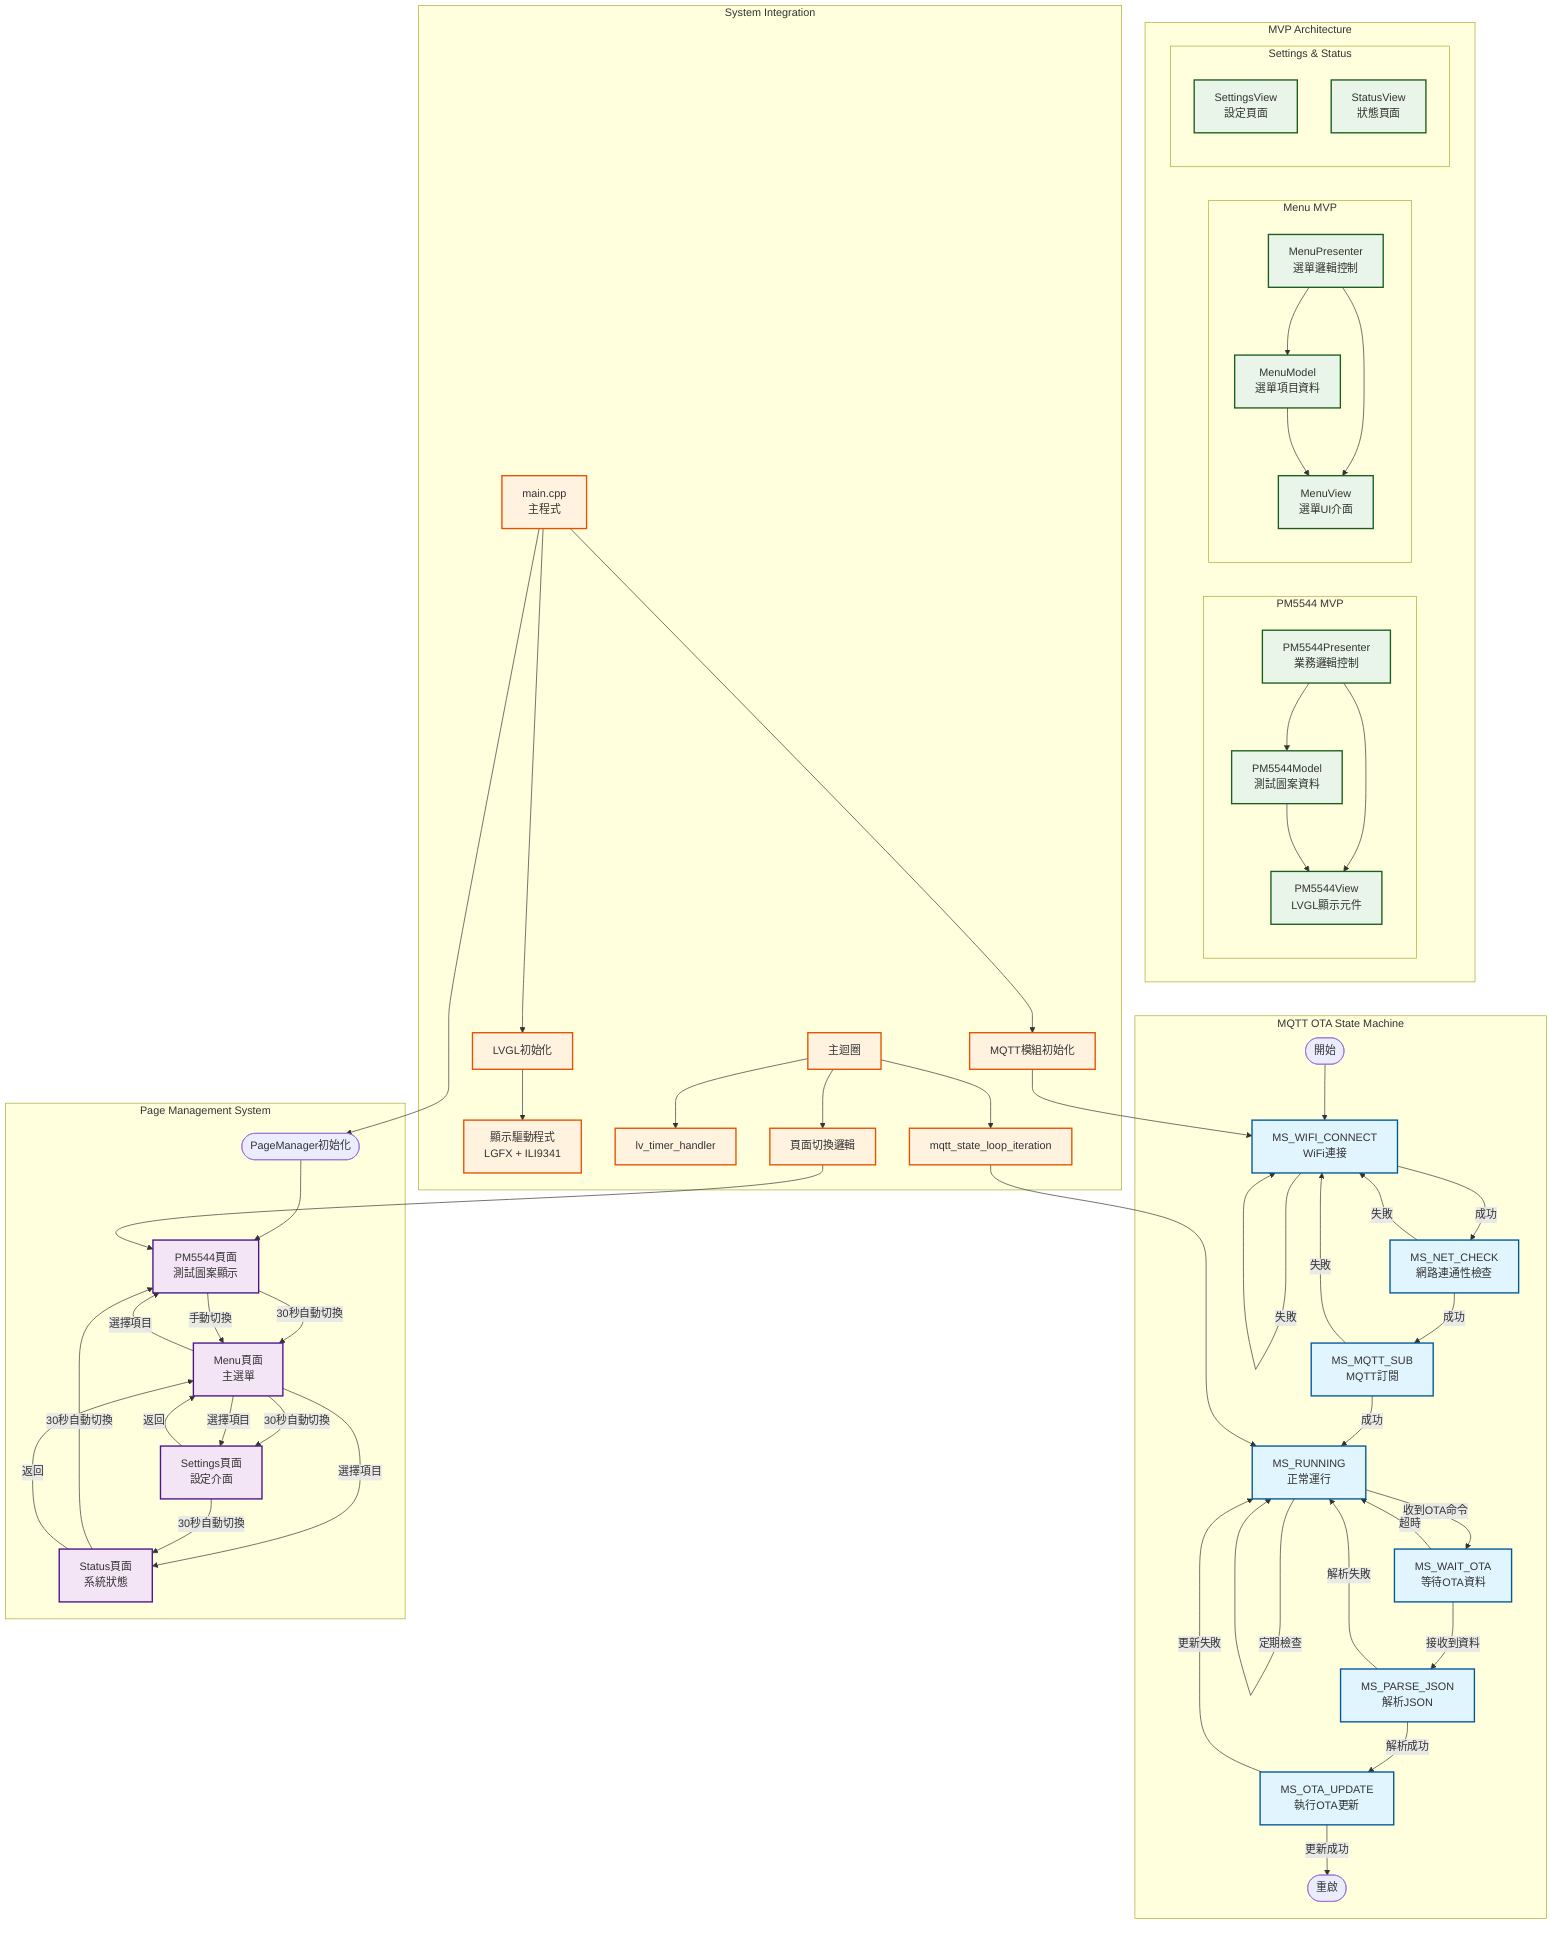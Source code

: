 graph TD
    %% MQTT OTA State Machine
    subgraph "MQTT OTA State Machine"
        START([開始]) --> MS_WIFI_CONNECT[MS_WIFI_CONNECT<br/>WiFi連接]
        MS_WIFI_CONNECT --> |成功| MS_NET_CHECK[MS_NET_CHECK<br/>網路連通性檢查]
        MS_WIFI_CONNECT --> |失敗| MS_WIFI_CONNECT
        
        MS_NET_CHECK --> |成功| MS_MQTT_SUB[MS_MQTT_SUB<br/>MQTT訂閱]
        MS_NET_CHECK --> |失敗| MS_WIFI_CONNECT
        
        MS_MQTT_SUB --> |成功| MS_RUNNING[MS_RUNNING<br/>正常運行]
        MS_MQTT_SUB --> |失敗| MS_WIFI_CONNECT
        
        MS_RUNNING --> |收到OTA命令| MS_WAIT_OTA[MS_WAIT_OTA<br/>等待OTA資料]
        MS_RUNNING --> |定期檢查| MS_RUNNING
        
        MS_WAIT_OTA --> |接收到資料| MS_PARSE_JSON[MS_PARSE_JSON<br/>解析JSON]
        MS_WAIT_OTA --> |超時| MS_RUNNING
        
        MS_PARSE_JSON --> |解析成功| MS_OTA_UPDATE[MS_OTA_UPDATE<br/>執行OTA更新]
        MS_PARSE_JSON --> |解析失敗| MS_RUNNING
        
        MS_OTA_UPDATE --> |更新成功| RESTART([重啟])
        MS_OTA_UPDATE --> |更新失敗| MS_RUNNING
    end

    %% Page Management State Machine
    subgraph "Page Management System"
        PM_INIT([PageManager初始化]) --> PM_PM5544[PM5544頁面<br/>測試圖案顯示]
        
        PM_PM5544 --> |30秒自動切換| PM_MENU[Menu頁面<br/>主選單]
        PM_PM5544 --> |手動切換| PM_MENU
        
        PM_MENU --> |30秒自動切換| PM_SETTINGS[Settings頁面<br/>設定介面]
        PM_MENU --> |選擇項目| PM_SETTINGS
        PM_MENU --> |選擇項目| PM_STATUS
        PM_MENU --> |選擇項目| PM_PM5544
        
        PM_SETTINGS --> |30秒自動切換| PM_STATUS[Status頁面<br/>系統狀態]
        PM_SETTINGS --> |返回| PM_MENU
        
        PM_STATUS --> |30秒自動切換| PM_PM5544
        PM_STATUS --> |返回| PM_MENU
    end

    %% MVP Architecture for Pages
    subgraph "MVP Architecture"
        subgraph "PM5544 MVP"
            PM5544_MODEL[PM5544Model<br/>測試圖案資料]
            PM5544_VIEW[PM5544View<br/>LVGL顯示元件]
            PM5544_PRESENTER[PM5544Presenter<br/>業務邏輯控制]
            
            PM5544_MODEL --> PM5544_VIEW
            PM5544_PRESENTER --> PM5544_VIEW
            PM5544_PRESENTER --> PM5544_MODEL
        end
        
        subgraph "Menu MVP"
            MENU_MODEL[MenuModel<br/>選單項目資料]
            MENU_VIEW[MenuView<br/>選單UI介面]
            MENU_PRESENTER[MenuPresenter<br/>選單邏輯控制]
            
            MENU_MODEL --> MENU_VIEW
            MENU_PRESENTER --> MENU_VIEW
            MENU_PRESENTER --> MENU_MODEL
        end
        
        subgraph "Settings & Status"
            SETTINGS_VIEW[SettingsView<br/>設定頁面]
            STATUS_VIEW[StatusView<br/>狀態頁面]
        end
    end

    %% System Integration
    subgraph "System Integration"
        MAIN[main.cpp<br/>主程式] --> LVGL_INIT[LVGL初始化]
        MAIN --> MQTT_INIT[MQTT模組初始化]
        MAIN --> PM_INIT
        
        LVGL_INIT --> DISPLAY_DRIVER[顯示驅動程式<br/>LGFX + ILI9341]
        
        MQTT_INIT --> MS_WIFI_CONNECT
        
        MAIN_LOOP[主迴圈] --> LVGL_HANDLER[lv_timer_handler]
        MAIN_LOOP --> MQTT_HANDLER[mqtt_state_loop_iteration]
        MAIN_LOOP --> PAGE_SWITCH[頁面切換邏輯]
        
        MQTT_HANDLER --> MS_RUNNING
        PAGE_SWITCH --> PM_PM5544
    end

    %% Styling
    classDef mqttState fill:#e1f5fe,stroke:#01579b,stroke-width:2px
    classDef pageState fill:#f3e5f5,stroke:#4a148c,stroke-width:2px
    classDef mvpComponent fill:#e8f5e8,stroke:#1b5e20,stroke-width:2px
    classDef systemComponent fill:#fff3e0,stroke:#e65100,stroke-width:2px
    
    class MS_WIFI_CONNECT,MS_NET_CHECK,MS_MQTT_SUB,MS_RUNNING,MS_WAIT_OTA,MS_PARSE_JSON,MS_OTA_UPDATE mqttState
    class PM_PM5544,PM_MENU,PM_SETTINGS,PM_STATUS pageState
    class PM5544_MODEL,PM5544_VIEW,PM5544_PRESENTER,MENU_MODEL,MENU_VIEW,MENU_PRESENTER,SETTINGS_VIEW,STATUS_VIEW mvpComponent
    class MAIN,LVGL_INIT,MQTT_INIT,DISPLAY_DRIVER,MAIN_LOOP,LVGL_HANDLER,MQTT_HANDLER,PAGE_SWITCH systemComponent